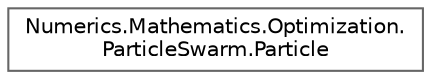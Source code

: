 digraph "Graphical Class Hierarchy"
{
 // LATEX_PDF_SIZE
  bgcolor="transparent";
  edge [fontname=Helvetica,fontsize=10,labelfontname=Helvetica,labelfontsize=10];
  node [fontname=Helvetica,fontsize=10,shape=box,height=0.2,width=0.4];
  rankdir="LR";
  Node0 [id="Node000000",label="Numerics.Mathematics.Optimization.\lParticleSwarm.Particle",height=0.2,width=0.4,color="grey40", fillcolor="white", style="filled",URL="$class_numerics_1_1_mathematics_1_1_optimization_1_1_particle_swarm_1_1_particle.html",tooltip="Class for storing particles."];
}
